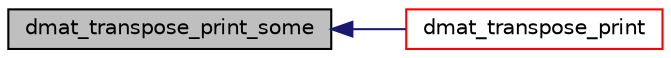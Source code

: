 digraph "dmat_transpose_print_some"
{
  bgcolor="transparent";
  edge [fontname="Helvetica",fontsize="10",labelfontname="Helvetica",labelfontsize="10"];
  node [fontname="Helvetica",fontsize="10",shape=record];
  rankdir="LR";
  Node1 [label="dmat_transpose_print_some",height=0.2,width=0.4,color="black", fillcolor="grey75", style="filled", fontcolor="black"];
  Node1 -> Node2 [dir="back",color="midnightblue",fontsize="10",style="solid",fontname="Helvetica"];
  Node2 [label="dmat_transpose_print",height=0.2,width=0.4,color="red",URL="$a07678.html#ab53a45ab9dc3199a29da674dd3e5d49d"];
}
